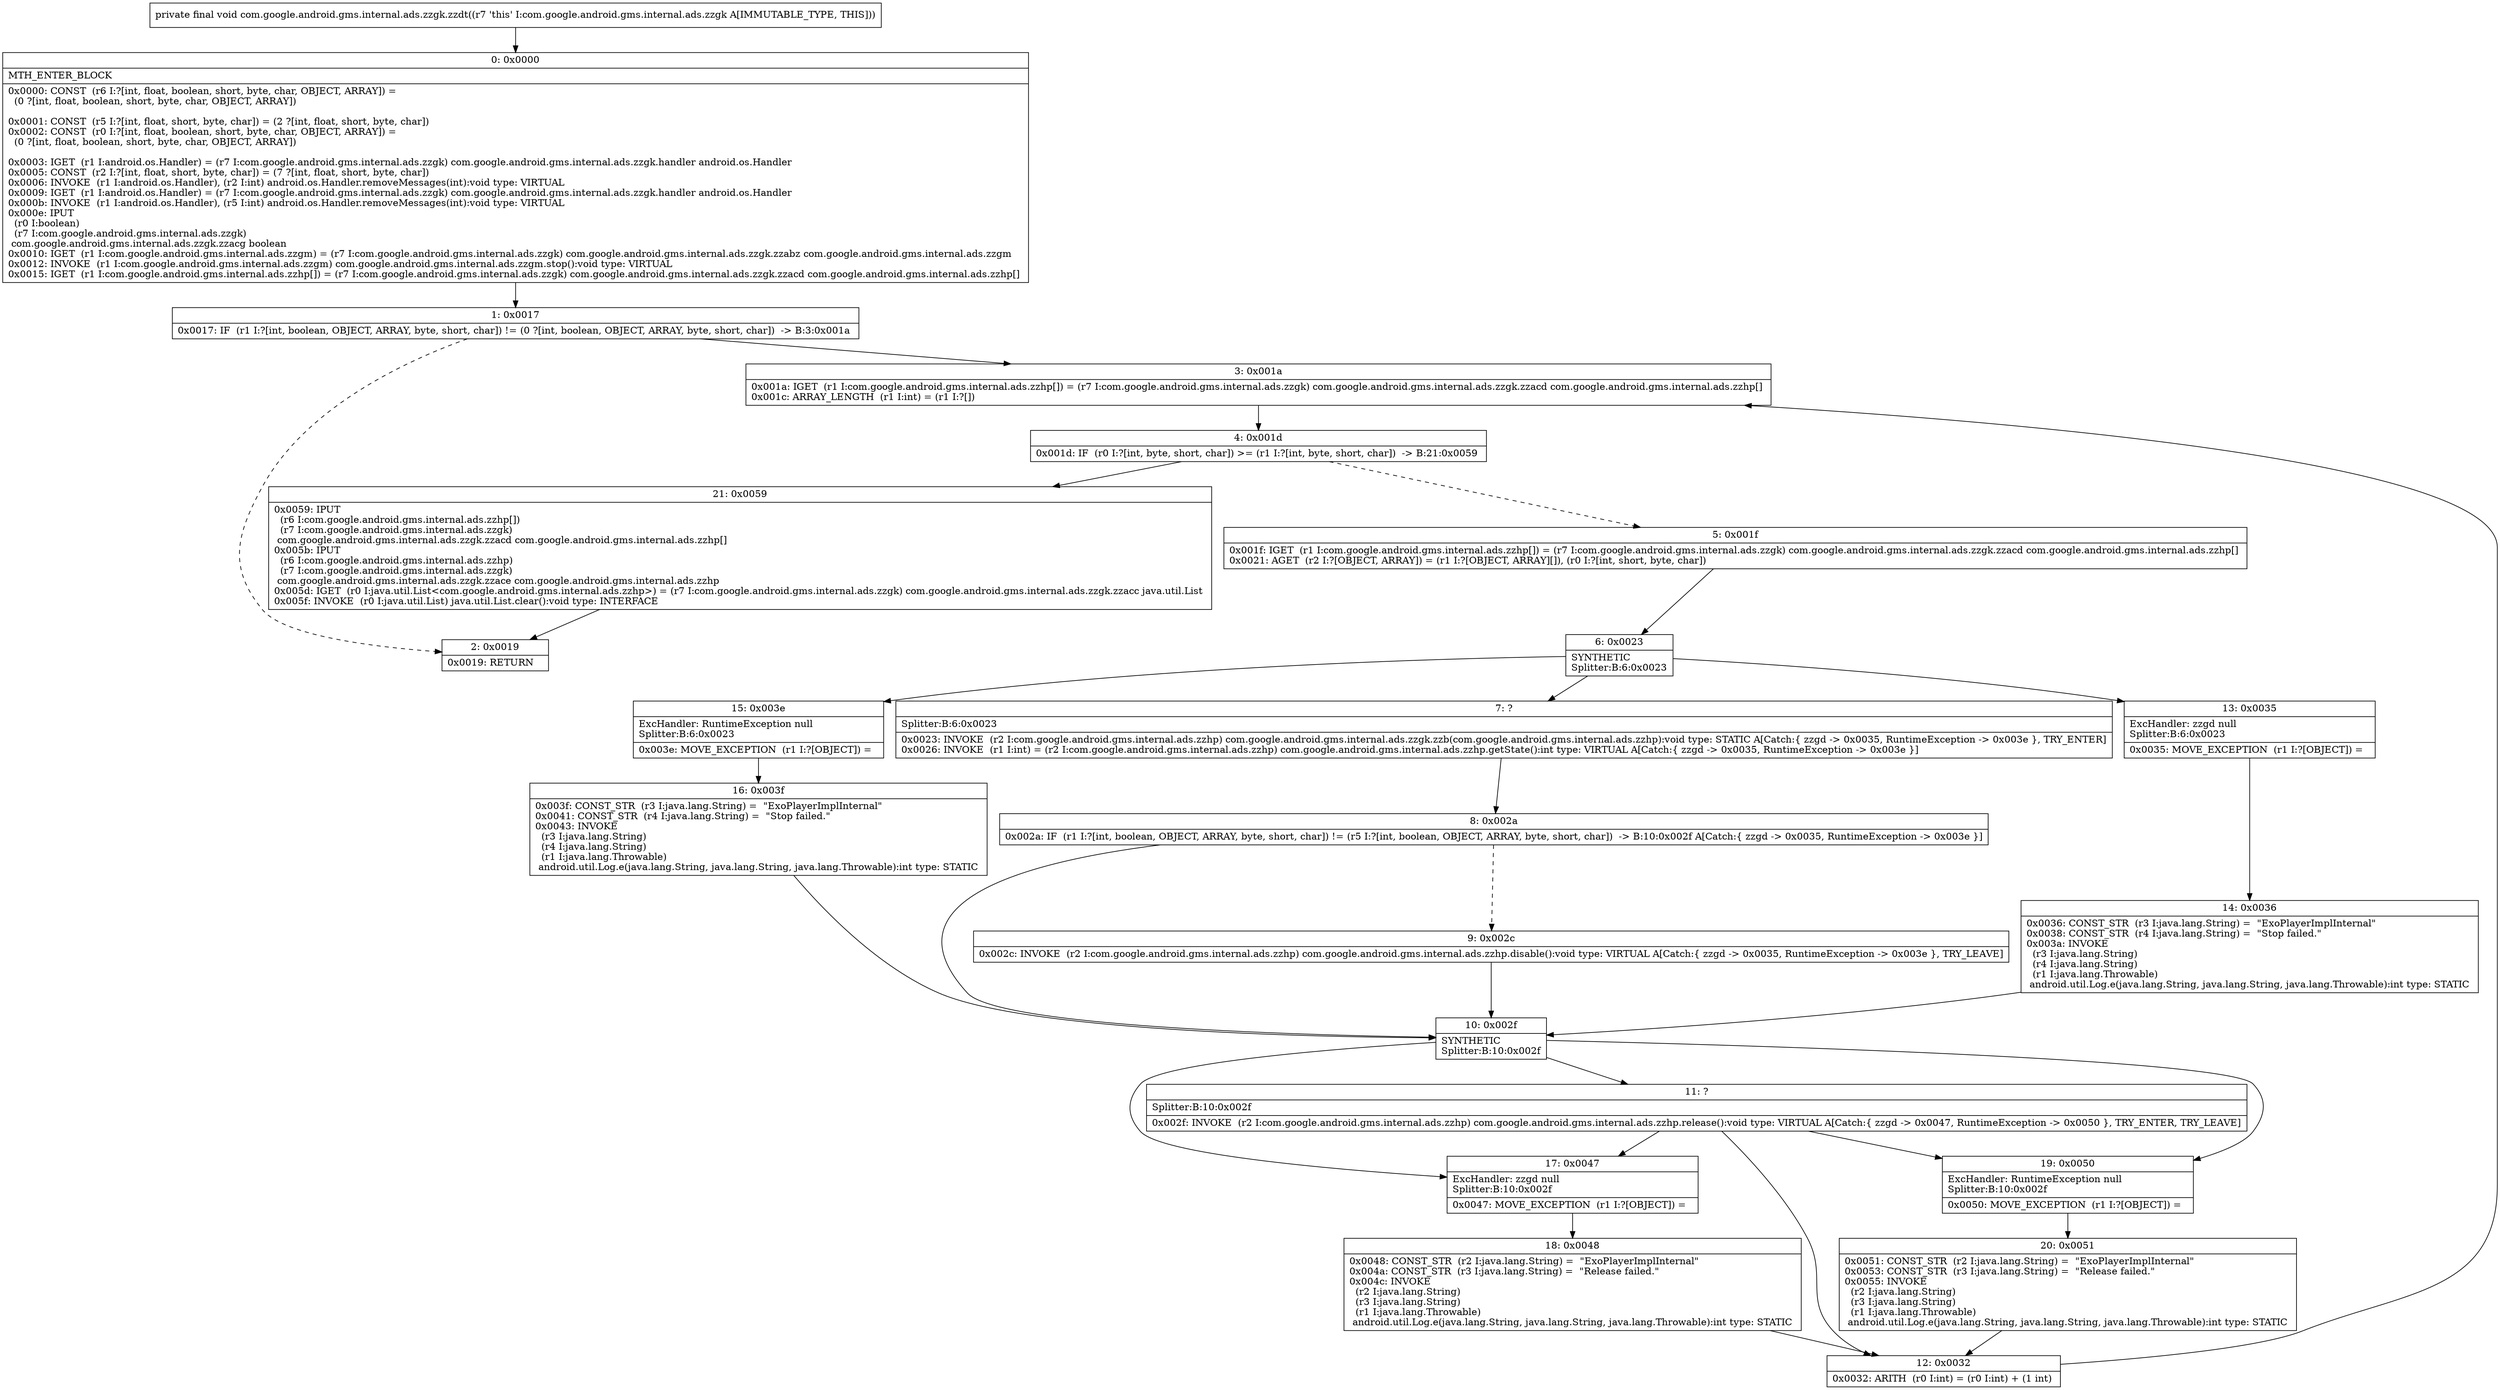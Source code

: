 digraph "CFG forcom.google.android.gms.internal.ads.zzgk.zzdt()V" {
Node_0 [shape=record,label="{0\:\ 0x0000|MTH_ENTER_BLOCK\l|0x0000: CONST  (r6 I:?[int, float, boolean, short, byte, char, OBJECT, ARRAY]) = \l  (0 ?[int, float, boolean, short, byte, char, OBJECT, ARRAY])\l \l0x0001: CONST  (r5 I:?[int, float, short, byte, char]) = (2 ?[int, float, short, byte, char]) \l0x0002: CONST  (r0 I:?[int, float, boolean, short, byte, char, OBJECT, ARRAY]) = \l  (0 ?[int, float, boolean, short, byte, char, OBJECT, ARRAY])\l \l0x0003: IGET  (r1 I:android.os.Handler) = (r7 I:com.google.android.gms.internal.ads.zzgk) com.google.android.gms.internal.ads.zzgk.handler android.os.Handler \l0x0005: CONST  (r2 I:?[int, float, short, byte, char]) = (7 ?[int, float, short, byte, char]) \l0x0006: INVOKE  (r1 I:android.os.Handler), (r2 I:int) android.os.Handler.removeMessages(int):void type: VIRTUAL \l0x0009: IGET  (r1 I:android.os.Handler) = (r7 I:com.google.android.gms.internal.ads.zzgk) com.google.android.gms.internal.ads.zzgk.handler android.os.Handler \l0x000b: INVOKE  (r1 I:android.os.Handler), (r5 I:int) android.os.Handler.removeMessages(int):void type: VIRTUAL \l0x000e: IPUT  \l  (r0 I:boolean)\l  (r7 I:com.google.android.gms.internal.ads.zzgk)\l com.google.android.gms.internal.ads.zzgk.zzacg boolean \l0x0010: IGET  (r1 I:com.google.android.gms.internal.ads.zzgm) = (r7 I:com.google.android.gms.internal.ads.zzgk) com.google.android.gms.internal.ads.zzgk.zzabz com.google.android.gms.internal.ads.zzgm \l0x0012: INVOKE  (r1 I:com.google.android.gms.internal.ads.zzgm) com.google.android.gms.internal.ads.zzgm.stop():void type: VIRTUAL \l0x0015: IGET  (r1 I:com.google.android.gms.internal.ads.zzhp[]) = (r7 I:com.google.android.gms.internal.ads.zzgk) com.google.android.gms.internal.ads.zzgk.zzacd com.google.android.gms.internal.ads.zzhp[] \l}"];
Node_1 [shape=record,label="{1\:\ 0x0017|0x0017: IF  (r1 I:?[int, boolean, OBJECT, ARRAY, byte, short, char]) != (0 ?[int, boolean, OBJECT, ARRAY, byte, short, char])  \-\> B:3:0x001a \l}"];
Node_2 [shape=record,label="{2\:\ 0x0019|0x0019: RETURN   \l}"];
Node_3 [shape=record,label="{3\:\ 0x001a|0x001a: IGET  (r1 I:com.google.android.gms.internal.ads.zzhp[]) = (r7 I:com.google.android.gms.internal.ads.zzgk) com.google.android.gms.internal.ads.zzgk.zzacd com.google.android.gms.internal.ads.zzhp[] \l0x001c: ARRAY_LENGTH  (r1 I:int) = (r1 I:?[]) \l}"];
Node_4 [shape=record,label="{4\:\ 0x001d|0x001d: IF  (r0 I:?[int, byte, short, char]) \>= (r1 I:?[int, byte, short, char])  \-\> B:21:0x0059 \l}"];
Node_5 [shape=record,label="{5\:\ 0x001f|0x001f: IGET  (r1 I:com.google.android.gms.internal.ads.zzhp[]) = (r7 I:com.google.android.gms.internal.ads.zzgk) com.google.android.gms.internal.ads.zzgk.zzacd com.google.android.gms.internal.ads.zzhp[] \l0x0021: AGET  (r2 I:?[OBJECT, ARRAY]) = (r1 I:?[OBJECT, ARRAY][]), (r0 I:?[int, short, byte, char]) \l}"];
Node_6 [shape=record,label="{6\:\ 0x0023|SYNTHETIC\lSplitter:B:6:0x0023\l}"];
Node_7 [shape=record,label="{7\:\ ?|Splitter:B:6:0x0023\l|0x0023: INVOKE  (r2 I:com.google.android.gms.internal.ads.zzhp) com.google.android.gms.internal.ads.zzgk.zzb(com.google.android.gms.internal.ads.zzhp):void type: STATIC A[Catch:\{ zzgd \-\> 0x0035, RuntimeException \-\> 0x003e \}, TRY_ENTER]\l0x0026: INVOKE  (r1 I:int) = (r2 I:com.google.android.gms.internal.ads.zzhp) com.google.android.gms.internal.ads.zzhp.getState():int type: VIRTUAL A[Catch:\{ zzgd \-\> 0x0035, RuntimeException \-\> 0x003e \}]\l}"];
Node_8 [shape=record,label="{8\:\ 0x002a|0x002a: IF  (r1 I:?[int, boolean, OBJECT, ARRAY, byte, short, char]) != (r5 I:?[int, boolean, OBJECT, ARRAY, byte, short, char])  \-\> B:10:0x002f A[Catch:\{ zzgd \-\> 0x0035, RuntimeException \-\> 0x003e \}]\l}"];
Node_9 [shape=record,label="{9\:\ 0x002c|0x002c: INVOKE  (r2 I:com.google.android.gms.internal.ads.zzhp) com.google.android.gms.internal.ads.zzhp.disable():void type: VIRTUAL A[Catch:\{ zzgd \-\> 0x0035, RuntimeException \-\> 0x003e \}, TRY_LEAVE]\l}"];
Node_10 [shape=record,label="{10\:\ 0x002f|SYNTHETIC\lSplitter:B:10:0x002f\l}"];
Node_11 [shape=record,label="{11\:\ ?|Splitter:B:10:0x002f\l|0x002f: INVOKE  (r2 I:com.google.android.gms.internal.ads.zzhp) com.google.android.gms.internal.ads.zzhp.release():void type: VIRTUAL A[Catch:\{ zzgd \-\> 0x0047, RuntimeException \-\> 0x0050 \}, TRY_ENTER, TRY_LEAVE]\l}"];
Node_12 [shape=record,label="{12\:\ 0x0032|0x0032: ARITH  (r0 I:int) = (r0 I:int) + (1 int) \l}"];
Node_13 [shape=record,label="{13\:\ 0x0035|ExcHandler: zzgd null\lSplitter:B:6:0x0023\l|0x0035: MOVE_EXCEPTION  (r1 I:?[OBJECT]) =  \l}"];
Node_14 [shape=record,label="{14\:\ 0x0036|0x0036: CONST_STR  (r3 I:java.lang.String) =  \"ExoPlayerImplInternal\" \l0x0038: CONST_STR  (r4 I:java.lang.String) =  \"Stop failed.\" \l0x003a: INVOKE  \l  (r3 I:java.lang.String)\l  (r4 I:java.lang.String)\l  (r1 I:java.lang.Throwable)\l android.util.Log.e(java.lang.String, java.lang.String, java.lang.Throwable):int type: STATIC \l}"];
Node_15 [shape=record,label="{15\:\ 0x003e|ExcHandler: RuntimeException null\lSplitter:B:6:0x0023\l|0x003e: MOVE_EXCEPTION  (r1 I:?[OBJECT]) =  \l}"];
Node_16 [shape=record,label="{16\:\ 0x003f|0x003f: CONST_STR  (r3 I:java.lang.String) =  \"ExoPlayerImplInternal\" \l0x0041: CONST_STR  (r4 I:java.lang.String) =  \"Stop failed.\" \l0x0043: INVOKE  \l  (r3 I:java.lang.String)\l  (r4 I:java.lang.String)\l  (r1 I:java.lang.Throwable)\l android.util.Log.e(java.lang.String, java.lang.String, java.lang.Throwable):int type: STATIC \l}"];
Node_17 [shape=record,label="{17\:\ 0x0047|ExcHandler: zzgd null\lSplitter:B:10:0x002f\l|0x0047: MOVE_EXCEPTION  (r1 I:?[OBJECT]) =  \l}"];
Node_18 [shape=record,label="{18\:\ 0x0048|0x0048: CONST_STR  (r2 I:java.lang.String) =  \"ExoPlayerImplInternal\" \l0x004a: CONST_STR  (r3 I:java.lang.String) =  \"Release failed.\" \l0x004c: INVOKE  \l  (r2 I:java.lang.String)\l  (r3 I:java.lang.String)\l  (r1 I:java.lang.Throwable)\l android.util.Log.e(java.lang.String, java.lang.String, java.lang.Throwable):int type: STATIC \l}"];
Node_19 [shape=record,label="{19\:\ 0x0050|ExcHandler: RuntimeException null\lSplitter:B:10:0x002f\l|0x0050: MOVE_EXCEPTION  (r1 I:?[OBJECT]) =  \l}"];
Node_20 [shape=record,label="{20\:\ 0x0051|0x0051: CONST_STR  (r2 I:java.lang.String) =  \"ExoPlayerImplInternal\" \l0x0053: CONST_STR  (r3 I:java.lang.String) =  \"Release failed.\" \l0x0055: INVOKE  \l  (r2 I:java.lang.String)\l  (r3 I:java.lang.String)\l  (r1 I:java.lang.Throwable)\l android.util.Log.e(java.lang.String, java.lang.String, java.lang.Throwable):int type: STATIC \l}"];
Node_21 [shape=record,label="{21\:\ 0x0059|0x0059: IPUT  \l  (r6 I:com.google.android.gms.internal.ads.zzhp[])\l  (r7 I:com.google.android.gms.internal.ads.zzgk)\l com.google.android.gms.internal.ads.zzgk.zzacd com.google.android.gms.internal.ads.zzhp[] \l0x005b: IPUT  \l  (r6 I:com.google.android.gms.internal.ads.zzhp)\l  (r7 I:com.google.android.gms.internal.ads.zzgk)\l com.google.android.gms.internal.ads.zzgk.zzace com.google.android.gms.internal.ads.zzhp \l0x005d: IGET  (r0 I:java.util.List\<com.google.android.gms.internal.ads.zzhp\>) = (r7 I:com.google.android.gms.internal.ads.zzgk) com.google.android.gms.internal.ads.zzgk.zzacc java.util.List \l0x005f: INVOKE  (r0 I:java.util.List) java.util.List.clear():void type: INTERFACE \l}"];
MethodNode[shape=record,label="{private final void com.google.android.gms.internal.ads.zzgk.zzdt((r7 'this' I:com.google.android.gms.internal.ads.zzgk A[IMMUTABLE_TYPE, THIS])) }"];
MethodNode -> Node_0;
Node_0 -> Node_1;
Node_1 -> Node_2[style=dashed];
Node_1 -> Node_3;
Node_3 -> Node_4;
Node_4 -> Node_5[style=dashed];
Node_4 -> Node_21;
Node_5 -> Node_6;
Node_6 -> Node_7;
Node_6 -> Node_13;
Node_6 -> Node_15;
Node_7 -> Node_8;
Node_8 -> Node_9[style=dashed];
Node_8 -> Node_10;
Node_9 -> Node_10;
Node_10 -> Node_11;
Node_10 -> Node_17;
Node_10 -> Node_19;
Node_11 -> Node_12;
Node_11 -> Node_17;
Node_11 -> Node_19;
Node_12 -> Node_3;
Node_13 -> Node_14;
Node_14 -> Node_10;
Node_15 -> Node_16;
Node_16 -> Node_10;
Node_17 -> Node_18;
Node_18 -> Node_12;
Node_19 -> Node_20;
Node_20 -> Node_12;
Node_21 -> Node_2;
}

